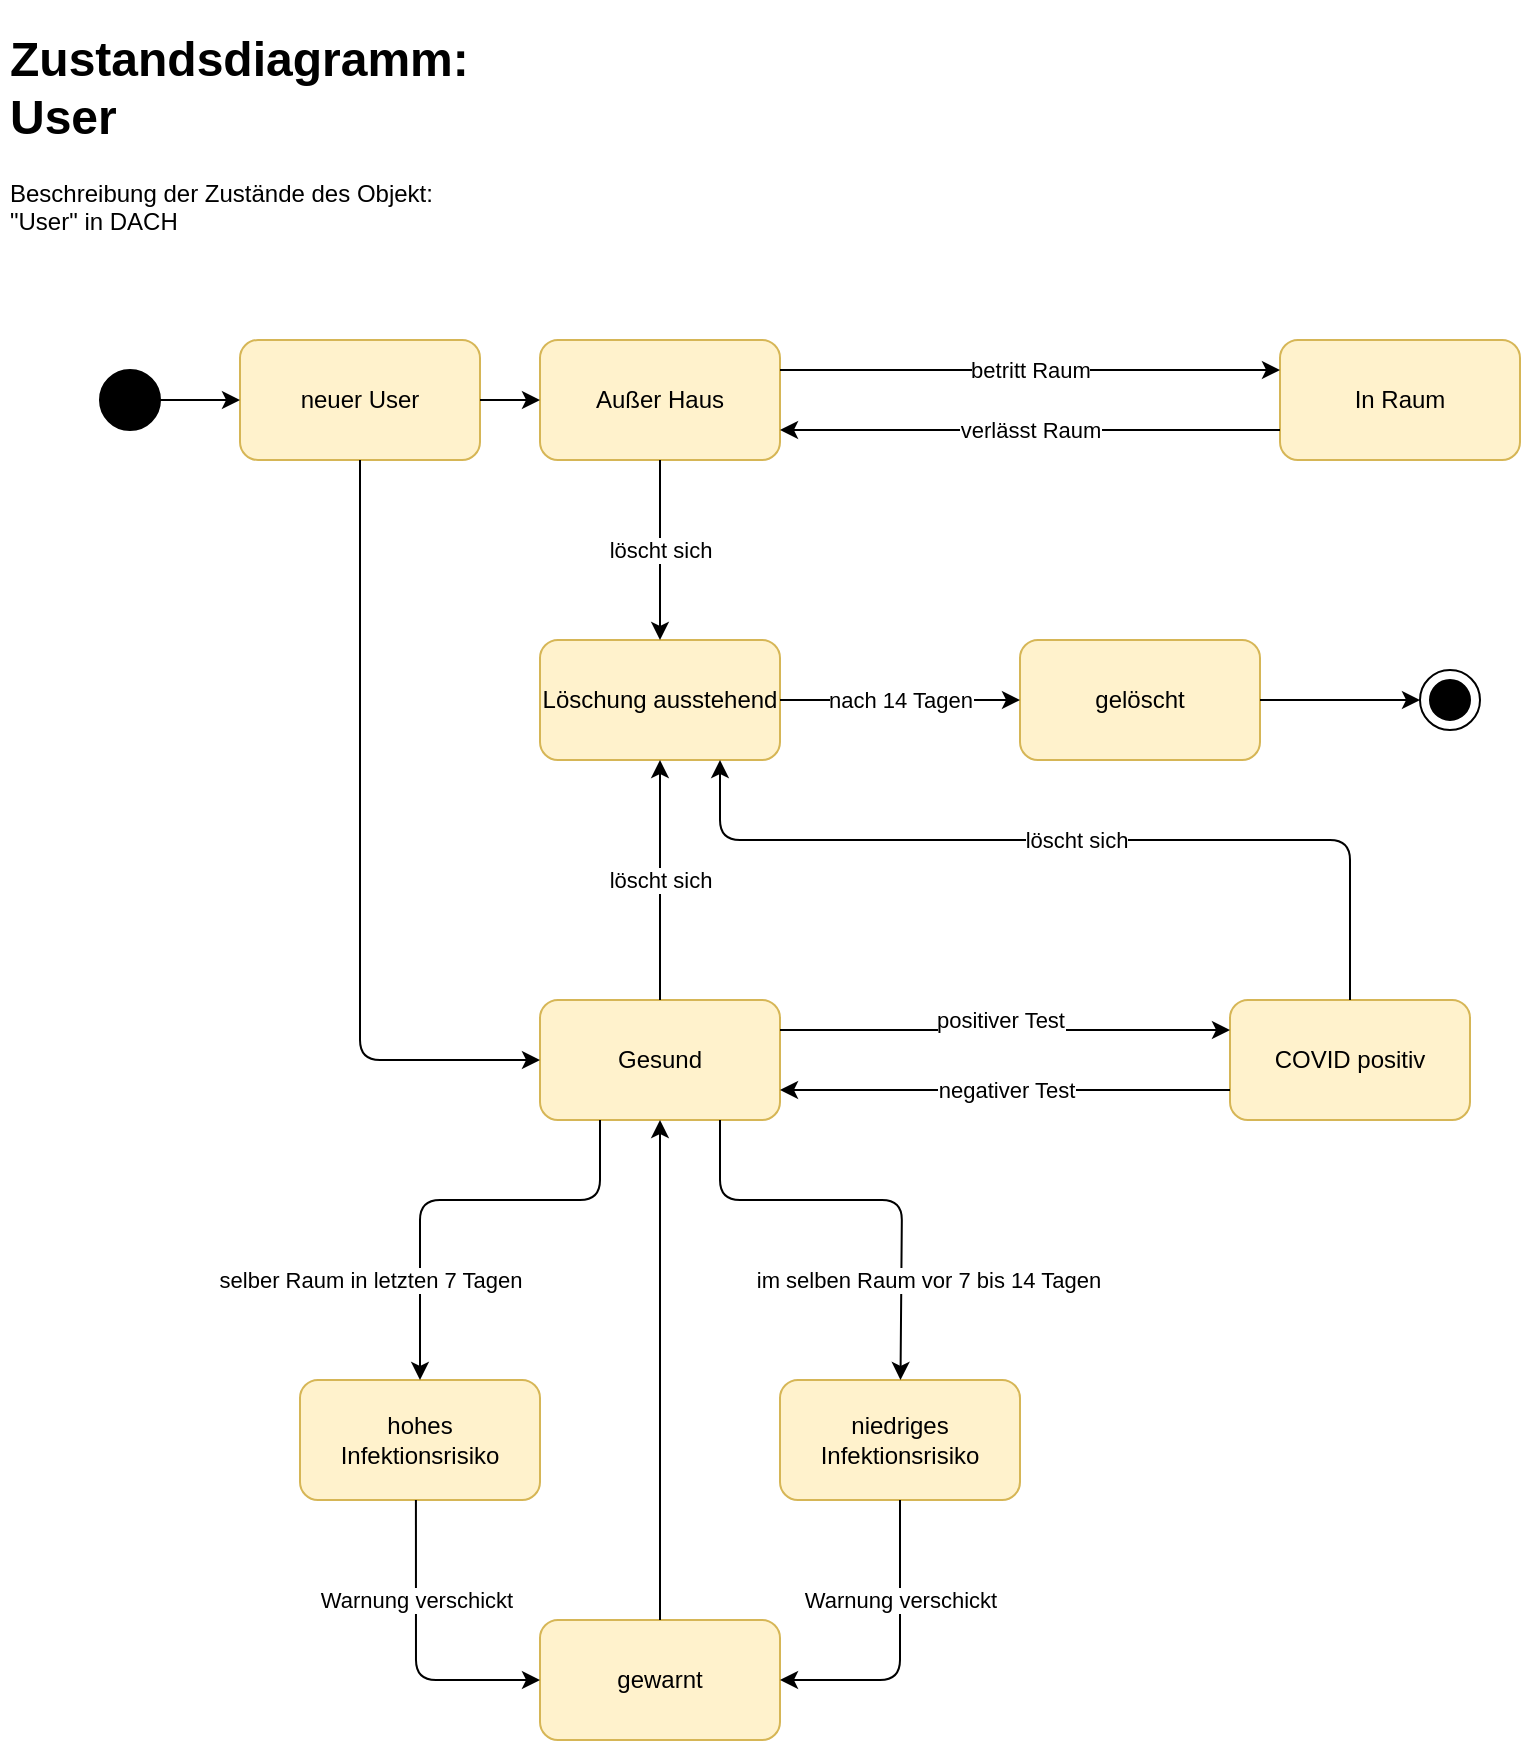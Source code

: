 <mxfile version="13.9.7" type="device"><diagram id="xMK5ozyvGnJygRmu1vOt" name="Page-1"><mxGraphModel dx="1374" dy="762" grid="1" gridSize="10" guides="1" tooltips="1" connect="1" arrows="1" fold="1" page="1" pageScale="1" pageWidth="827" pageHeight="1169" math="0" shadow="0"><root><mxCell id="0"/><mxCell id="1" parent="0"/><mxCell id="jh1kO5WuGLQssfFs_HoN-2" value="&lt;h1&gt;Zustandsdiagramm: User&lt;/h1&gt;&lt;div&gt;Beschreibung der Zustände des Objekt: &quot;User&quot; in DACH&lt;/div&gt;" style="text;html=1;strokeColor=none;fillColor=none;spacing=5;spacingTop=-20;whiteSpace=wrap;overflow=hidden;rounded=0;" vertex="1" parent="1"><mxGeometry x="10" y="10" width="240" height="120" as="geometry"/></mxCell><mxCell id="jh1kO5WuGLQssfFs_HoN-4" value="" style="ellipse;whiteSpace=wrap;html=1;aspect=fixed;fillColor=#000000;" vertex="1" parent="1"><mxGeometry x="60" y="185" width="30" height="30" as="geometry"/></mxCell><mxCell id="jh1kO5WuGLQssfFs_HoN-5" value="neuer User" style="rounded=1;whiteSpace=wrap;html=1;fillColor=#fff2cc;strokeColor=#d6b656;" vertex="1" parent="1"><mxGeometry x="130" y="170" width="120" height="60" as="geometry"/></mxCell><mxCell id="jh1kO5WuGLQssfFs_HoN-6" value="" style="endArrow=classic;html=1;entryX=0;entryY=0.5;entryDx=0;entryDy=0;exitX=1;exitY=0.5;exitDx=0;exitDy=0;" edge="1" parent="1" source="jh1kO5WuGLQssfFs_HoN-4" target="jh1kO5WuGLQssfFs_HoN-5"><mxGeometry width="50" height="50" relative="1" as="geometry"><mxPoint x="80" y="250" as="sourcePoint"/><mxPoint x="130" y="200" as="targetPoint"/></mxGeometry></mxCell><mxCell id="jh1kO5WuGLQssfFs_HoN-7" value="Außer Haus" style="rounded=1;whiteSpace=wrap;html=1;fillColor=#fff2cc;strokeColor=#d6b656;" vertex="1" parent="1"><mxGeometry x="280" y="170" width="120" height="60" as="geometry"/></mxCell><mxCell id="jh1kO5WuGLQssfFs_HoN-8" value="" style="endArrow=classic;html=1;entryX=0;entryY=0.5;entryDx=0;entryDy=0;exitX=1;exitY=0.5;exitDx=0;exitDy=0;" edge="1" parent="1" source="jh1kO5WuGLQssfFs_HoN-5" target="jh1kO5WuGLQssfFs_HoN-7"><mxGeometry width="50" height="50" relative="1" as="geometry"><mxPoint x="310" y="390" as="sourcePoint"/><mxPoint x="360" y="340" as="targetPoint"/></mxGeometry></mxCell><mxCell id="jh1kO5WuGLQssfFs_HoN-9" value="In Raum" style="rounded=1;whiteSpace=wrap;html=1;fillColor=#fff2cc;strokeColor=#d6b656;" vertex="1" parent="1"><mxGeometry x="650" y="170" width="120" height="60" as="geometry"/></mxCell><mxCell id="jh1kO5WuGLQssfFs_HoN-12" value="" style="endArrow=classic;html=1;entryX=0;entryY=0.25;entryDx=0;entryDy=0;exitX=1;exitY=0.25;exitDx=0;exitDy=0;" edge="1" parent="1" source="jh1kO5WuGLQssfFs_HoN-7" target="jh1kO5WuGLQssfFs_HoN-9"><mxGeometry relative="1" as="geometry"><mxPoint x="290" y="360" as="sourcePoint"/><mxPoint x="390" y="360" as="targetPoint"/></mxGeometry></mxCell><mxCell id="jh1kO5WuGLQssfFs_HoN-13" value="betritt Raum" style="edgeLabel;resizable=0;html=1;align=center;verticalAlign=middle;" connectable="0" vertex="1" parent="jh1kO5WuGLQssfFs_HoN-12"><mxGeometry relative="1" as="geometry"/></mxCell><mxCell id="jh1kO5WuGLQssfFs_HoN-14" value="" style="endArrow=classic;html=1;exitX=0;exitY=0.75;exitDx=0;exitDy=0;entryX=1;entryY=0.75;entryDx=0;entryDy=0;" edge="1" parent="1" source="jh1kO5WuGLQssfFs_HoN-9" target="jh1kO5WuGLQssfFs_HoN-7"><mxGeometry relative="1" as="geometry"><mxPoint x="290" y="360" as="sourcePoint"/><mxPoint x="390" y="360" as="targetPoint"/></mxGeometry></mxCell><mxCell id="jh1kO5WuGLQssfFs_HoN-15" value="verlässt Raum" style="edgeLabel;resizable=0;html=1;align=center;verticalAlign=middle;" connectable="0" vertex="1" parent="jh1kO5WuGLQssfFs_HoN-14"><mxGeometry relative="1" as="geometry"/></mxCell><mxCell id="jh1kO5WuGLQssfFs_HoN-16" value="Gesund" style="rounded=1;whiteSpace=wrap;html=1;fillColor=#fff2cc;strokeColor=#d6b656;" vertex="1" parent="1"><mxGeometry x="280" y="500" width="120" height="60" as="geometry"/></mxCell><mxCell id="jh1kO5WuGLQssfFs_HoN-17" value="" style="endArrow=classic;html=1;exitX=0.5;exitY=1;exitDx=0;exitDy=0;entryX=0;entryY=0.5;entryDx=0;entryDy=0;" edge="1" parent="1" source="jh1kO5WuGLQssfFs_HoN-5" target="jh1kO5WuGLQssfFs_HoN-16"><mxGeometry width="50" height="50" relative="1" as="geometry"><mxPoint x="310" y="390" as="sourcePoint"/><mxPoint x="360" y="340" as="targetPoint"/><Array as="points"><mxPoint x="190" y="530"/></Array></mxGeometry></mxCell><mxCell id="jh1kO5WuGLQssfFs_HoN-18" value="niedriges Infektionsrisiko" style="rounded=1;whiteSpace=wrap;html=1;fillColor=#fff2cc;strokeColor=#d6b656;" vertex="1" parent="1"><mxGeometry x="400" y="690" width="120" height="60" as="geometry"/></mxCell><mxCell id="jh1kO5WuGLQssfFs_HoN-19" value="COVID positiv" style="rounded=1;whiteSpace=wrap;html=1;fillColor=#fff2cc;strokeColor=#d6b656;" vertex="1" parent="1"><mxGeometry x="625" y="500" width="120" height="60" as="geometry"/></mxCell><mxCell id="jh1kO5WuGLQssfFs_HoN-20" value="hohes&lt;br&gt;Infektionsrisiko" style="rounded=1;whiteSpace=wrap;html=1;fillColor=#fff2cc;strokeColor=#d6b656;" vertex="1" parent="1"><mxGeometry x="160" y="690" width="120" height="60" as="geometry"/></mxCell><mxCell id="jh1kO5WuGLQssfFs_HoN-21" value="" style="endArrow=classic;html=1;exitX=0.75;exitY=1;exitDx=0;exitDy=0;" edge="1" parent="1" source="jh1kO5WuGLQssfFs_HoN-16" target="jh1kO5WuGLQssfFs_HoN-18"><mxGeometry relative="1" as="geometry"><mxPoint x="470" y="490" as="sourcePoint"/><mxPoint x="580" y="489.5" as="targetPoint"/><Array as="points"><mxPoint x="370" y="600"/><mxPoint x="461" y="600"/></Array></mxGeometry></mxCell><mxCell id="jh1kO5WuGLQssfFs_HoN-22" value="im selben Raum vor 7 bis 14 Tagen" style="edgeLabel;resizable=0;html=1;align=center;verticalAlign=middle;" connectable="0" vertex="1" parent="jh1kO5WuGLQssfFs_HoN-21"><mxGeometry relative="1" as="geometry"><mxPoint x="33" y="40" as="offset"/></mxGeometry></mxCell><mxCell id="jh1kO5WuGLQssfFs_HoN-25" value="" style="endArrow=classic;html=1;entryX=0.5;entryY=0;entryDx=0;entryDy=0;exitX=0.25;exitY=1;exitDx=0;exitDy=0;" edge="1" parent="1" source="jh1kO5WuGLQssfFs_HoN-16" target="jh1kO5WuGLQssfFs_HoN-20"><mxGeometry relative="1" as="geometry"><mxPoint x="300" y="570" as="sourcePoint"/><mxPoint x="390" y="350" as="targetPoint"/><Array as="points"><mxPoint x="310" y="600"/><mxPoint x="220" y="600"/></Array></mxGeometry></mxCell><mxCell id="jh1kO5WuGLQssfFs_HoN-26" value="selber Raum in&amp;nbsp;letzten 7 Tagen" style="edgeLabel;resizable=0;html=1;align=center;verticalAlign=middle;" connectable="0" vertex="1" parent="jh1kO5WuGLQssfFs_HoN-25"><mxGeometry relative="1" as="geometry"><mxPoint x="-45" y="40" as="offset"/></mxGeometry></mxCell><mxCell id="jh1kO5WuGLQssfFs_HoN-27" value="Löschung ausstehend" style="rounded=1;whiteSpace=wrap;html=1;fillColor=#fff2cc;strokeColor=#d6b656;" vertex="1" parent="1"><mxGeometry x="280" y="320" width="120" height="60" as="geometry"/></mxCell><mxCell id="jh1kO5WuGLQssfFs_HoN-28" value="" style="endArrow=classic;html=1;exitX=0.5;exitY=0;exitDx=0;exitDy=0;entryX=0.5;entryY=1;entryDx=0;entryDy=0;" edge="1" parent="1" source="jh1kO5WuGLQssfFs_HoN-16" target="jh1kO5WuGLQssfFs_HoN-27"><mxGeometry relative="1" as="geometry"><mxPoint x="290" y="420" as="sourcePoint"/><mxPoint x="390" y="420" as="targetPoint"/></mxGeometry></mxCell><mxCell id="jh1kO5WuGLQssfFs_HoN-29" value="löscht sich" style="edgeLabel;resizable=0;html=1;align=center;verticalAlign=middle;" connectable="0" vertex="1" parent="jh1kO5WuGLQssfFs_HoN-28"><mxGeometry relative="1" as="geometry"/></mxCell><mxCell id="jh1kO5WuGLQssfFs_HoN-30" value="" style="endArrow=classic;html=1;exitX=0.5;exitY=1;exitDx=0;exitDy=0;entryX=0.5;entryY=0;entryDx=0;entryDy=0;" edge="1" parent="1" source="jh1kO5WuGLQssfFs_HoN-7" target="jh1kO5WuGLQssfFs_HoN-27"><mxGeometry relative="1" as="geometry"><mxPoint x="290" y="350" as="sourcePoint"/><mxPoint x="390" y="350" as="targetPoint"/><Array as="points"/></mxGeometry></mxCell><mxCell id="jh1kO5WuGLQssfFs_HoN-31" value="löscht sich" style="edgeLabel;resizable=0;html=1;align=center;verticalAlign=middle;" connectable="0" vertex="1" parent="jh1kO5WuGLQssfFs_HoN-30"><mxGeometry relative="1" as="geometry"/></mxCell><mxCell id="jh1kO5WuGLQssfFs_HoN-32" value="gelöscht" style="rounded=1;whiteSpace=wrap;html=1;fillColor=#fff2cc;strokeColor=#d6b656;" vertex="1" parent="1"><mxGeometry x="520" y="320" width="120" height="60" as="geometry"/></mxCell><mxCell id="jh1kO5WuGLQssfFs_HoN-33" value="" style="endArrow=classic;html=1;exitX=1;exitY=0.5;exitDx=0;exitDy=0;entryX=0;entryY=0.5;entryDx=0;entryDy=0;" edge="1" parent="1" source="jh1kO5WuGLQssfFs_HoN-27" target="jh1kO5WuGLQssfFs_HoN-32"><mxGeometry relative="1" as="geometry"><mxPoint x="290" y="440" as="sourcePoint"/><mxPoint x="390" y="440" as="targetPoint"/></mxGeometry></mxCell><mxCell id="jh1kO5WuGLQssfFs_HoN-34" value="nach 14 Tagen" style="edgeLabel;resizable=0;html=1;align=center;verticalAlign=middle;" connectable="0" vertex="1" parent="jh1kO5WuGLQssfFs_HoN-33"><mxGeometry relative="1" as="geometry"/></mxCell><mxCell id="jh1kO5WuGLQssfFs_HoN-36" value="" style="ellipse;whiteSpace=wrap;html=1;aspect=fixed;fillColor=#FFFFFF;" vertex="1" parent="1"><mxGeometry x="720" y="335" width="30" height="30" as="geometry"/></mxCell><mxCell id="jh1kO5WuGLQssfFs_HoN-37" value="" style="ellipse;whiteSpace=wrap;html=1;aspect=fixed;fillColor=#000000;" vertex="1" parent="1"><mxGeometry x="725" y="340" width="20" height="20" as="geometry"/></mxCell><mxCell id="jh1kO5WuGLQssfFs_HoN-38" value="" style="endArrow=classic;html=1;entryX=0;entryY=0.5;entryDx=0;entryDy=0;exitX=1;exitY=0.5;exitDx=0;exitDy=0;" edge="1" parent="1" source="jh1kO5WuGLQssfFs_HoN-32" target="jh1kO5WuGLQssfFs_HoN-36"><mxGeometry width="50" height="50" relative="1" as="geometry"><mxPoint x="310" y="470" as="sourcePoint"/><mxPoint x="360" y="420" as="targetPoint"/></mxGeometry></mxCell><mxCell id="jh1kO5WuGLQssfFs_HoN-39" value="" style="endArrow=classic;html=1;exitX=1;exitY=0.25;exitDx=0;exitDy=0;entryX=0;entryY=0.25;entryDx=0;entryDy=0;" edge="1" parent="1" source="jh1kO5WuGLQssfFs_HoN-16" target="jh1kO5WuGLQssfFs_HoN-19"><mxGeometry relative="1" as="geometry"><mxPoint x="290" y="640" as="sourcePoint"/><mxPoint x="390" y="640" as="targetPoint"/><Array as="points"/></mxGeometry></mxCell><mxCell id="jh1kO5WuGLQssfFs_HoN-40" value="positiver Test" style="edgeLabel;resizable=0;html=1;align=center;verticalAlign=middle;" connectable="0" vertex="1" parent="jh1kO5WuGLQssfFs_HoN-39"><mxGeometry relative="1" as="geometry"><mxPoint x="-3" y="-5" as="offset"/></mxGeometry></mxCell><mxCell id="jh1kO5WuGLQssfFs_HoN-41" value="" style="endArrow=classic;html=1;exitX=0;exitY=0.75;exitDx=0;exitDy=0;entryX=1;entryY=0.75;entryDx=0;entryDy=0;" edge="1" parent="1" source="jh1kO5WuGLQssfFs_HoN-19" target="jh1kO5WuGLQssfFs_HoN-16"><mxGeometry relative="1" as="geometry"><mxPoint x="290" y="640" as="sourcePoint"/><mxPoint x="390" y="640" as="targetPoint"/><Array as="points"/></mxGeometry></mxCell><mxCell id="jh1kO5WuGLQssfFs_HoN-42" value="negativer Test" style="edgeLabel;resizable=0;html=1;align=center;verticalAlign=middle;" connectable="0" vertex="1" parent="jh1kO5WuGLQssfFs_HoN-41"><mxGeometry relative="1" as="geometry"/></mxCell><mxCell id="jh1kO5WuGLQssfFs_HoN-44" value="gewarnt" style="rounded=1;whiteSpace=wrap;html=1;fillColor=#fff2cc;strokeColor=#d6b656;" vertex="1" parent="1"><mxGeometry x="280" y="810" width="120" height="60" as="geometry"/></mxCell><mxCell id="jh1kO5WuGLQssfFs_HoN-46" value="" style="endArrow=classic;html=1;exitX=0.5;exitY=1;exitDx=0;exitDy=0;entryX=0;entryY=0.5;entryDx=0;entryDy=0;" edge="1" parent="1" target="jh1kO5WuGLQssfFs_HoN-44"><mxGeometry relative="1" as="geometry"><mxPoint x="217.96" y="750" as="sourcePoint"/><mxPoint x="280.0" y="847.98" as="targetPoint"/><Array as="points"><mxPoint x="218" y="840"/></Array></mxGeometry></mxCell><mxCell id="jh1kO5WuGLQssfFs_HoN-47" value="Warnung verschickt" style="edgeLabel;resizable=0;html=1;align=center;verticalAlign=middle;" connectable="0" vertex="1" parent="jh1kO5WuGLQssfFs_HoN-46"><mxGeometry relative="1" as="geometry"><mxPoint y="-26" as="offset"/></mxGeometry></mxCell><mxCell id="jh1kO5WuGLQssfFs_HoN-48" value="" style="endArrow=classic;html=1;exitX=0.5;exitY=1;exitDx=0;exitDy=0;entryX=1;entryY=0.5;entryDx=0;entryDy=0;" edge="1" parent="1" source="jh1kO5WuGLQssfFs_HoN-18" target="jh1kO5WuGLQssfFs_HoN-44"><mxGeometry relative="1" as="geometry"><mxPoint x="290" y="740" as="sourcePoint"/><mxPoint x="390" y="740" as="targetPoint"/><Array as="points"><mxPoint x="460" y="840"/></Array></mxGeometry></mxCell><mxCell id="jh1kO5WuGLQssfFs_HoN-49" value="Warnung verschickt" style="edgeLabel;resizable=0;html=1;align=center;verticalAlign=middle;" connectable="0" vertex="1" parent="jh1kO5WuGLQssfFs_HoN-48"><mxGeometry relative="1" as="geometry"><mxPoint y="-25" as="offset"/></mxGeometry></mxCell><mxCell id="jh1kO5WuGLQssfFs_HoN-50" value="" style="endArrow=classic;html=1;exitX=0.5;exitY=0;exitDx=0;exitDy=0;entryX=0.5;entryY=1;entryDx=0;entryDy=0;" edge="1" parent="1" source="jh1kO5WuGLQssfFs_HoN-44" target="jh1kO5WuGLQssfFs_HoN-16"><mxGeometry width="50" height="50" relative="1" as="geometry"><mxPoint x="310" y="770" as="sourcePoint"/><mxPoint x="360" y="720" as="targetPoint"/></mxGeometry></mxCell><mxCell id="jh1kO5WuGLQssfFs_HoN-51" value="" style="endArrow=classic;html=1;exitX=0.5;exitY=0;exitDx=0;exitDy=0;entryX=0.75;entryY=1;entryDx=0;entryDy=0;" edge="1" parent="1" source="jh1kO5WuGLQssfFs_HoN-19" target="jh1kO5WuGLQssfFs_HoN-27"><mxGeometry relative="1" as="geometry"><mxPoint x="290" y="540" as="sourcePoint"/><mxPoint x="390" y="540" as="targetPoint"/><Array as="points"><mxPoint x="685" y="420"/><mxPoint x="370" y="420"/></Array></mxGeometry></mxCell><mxCell id="jh1kO5WuGLQssfFs_HoN-52" value="löscht sich" style="edgeLabel;resizable=0;html=1;align=center;verticalAlign=middle;" connectable="0" vertex="1" parent="jh1kO5WuGLQssfFs_HoN-51"><mxGeometry relative="1" as="geometry"/></mxCell></root></mxGraphModel></diagram></mxfile>
